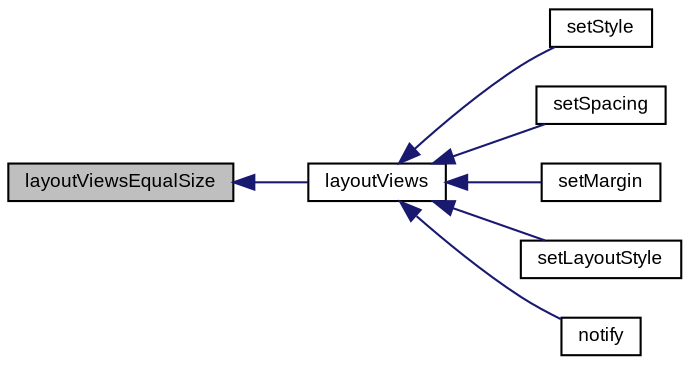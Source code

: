 digraph "layoutViewsEqualSize"
{
  bgcolor="transparent";
  edge [fontname="Arial",fontsize="9",labelfontname="Arial",labelfontsize="9"];
  node [fontname="Arial",fontsize="9",shape=record];
  rankdir="LR";
  Node1 [label="layoutViewsEqualSize",height=0.2,width=0.4,color="black", fillcolor="grey75", style="filled" fontcolor="black"];
  Node1 -> Node2 [dir="back",color="midnightblue",fontsize="9",style="solid",fontname="Arial"];
  Node2 [label="layoutViews",height=0.2,width=0.4,color="black",URL="$class_v_s_t_g_u_i_1_1_c_row_column_view.html#aee750e4cb39c719d39954430dd89ad5c"];
  Node2 -> Node3 [dir="back",color="midnightblue",fontsize="9",style="solid",fontname="Arial"];
  Node3 [label="setStyle",height=0.2,width=0.4,color="black",URL="$class_v_s_t_g_u_i_1_1_c_row_column_view.html#a711c104609272c5630d992a2aa12b653"];
  Node2 -> Node4 [dir="back",color="midnightblue",fontsize="9",style="solid",fontname="Arial"];
  Node4 [label="setSpacing",height=0.2,width=0.4,color="black",URL="$class_v_s_t_g_u_i_1_1_c_row_column_view.html#a04736dc8adf5632e628ea88644498a5e"];
  Node2 -> Node5 [dir="back",color="midnightblue",fontsize="9",style="solid",fontname="Arial"];
  Node5 [label="setMargin",height=0.2,width=0.4,color="black",URL="$class_v_s_t_g_u_i_1_1_c_row_column_view.html#a468a649668393d93bca4830d74c14b44"];
  Node2 -> Node6 [dir="back",color="midnightblue",fontsize="9",style="solid",fontname="Arial"];
  Node6 [label="setLayoutStyle",height=0.2,width=0.4,color="black",URL="$class_v_s_t_g_u_i_1_1_c_row_column_view.html#a2c0f4707eb103811cdebaaf3fe25a323"];
  Node2 -> Node7 [dir="back",color="midnightblue",fontsize="9",style="solid",fontname="Arial"];
  Node7 [label="notify",height=0.2,width=0.4,color="black",URL="$class_v_s_t_g_u_i_1_1_c_row_column_view.html#a15414e56ad0060f4b50f81ff44ad2a3e"];
}
